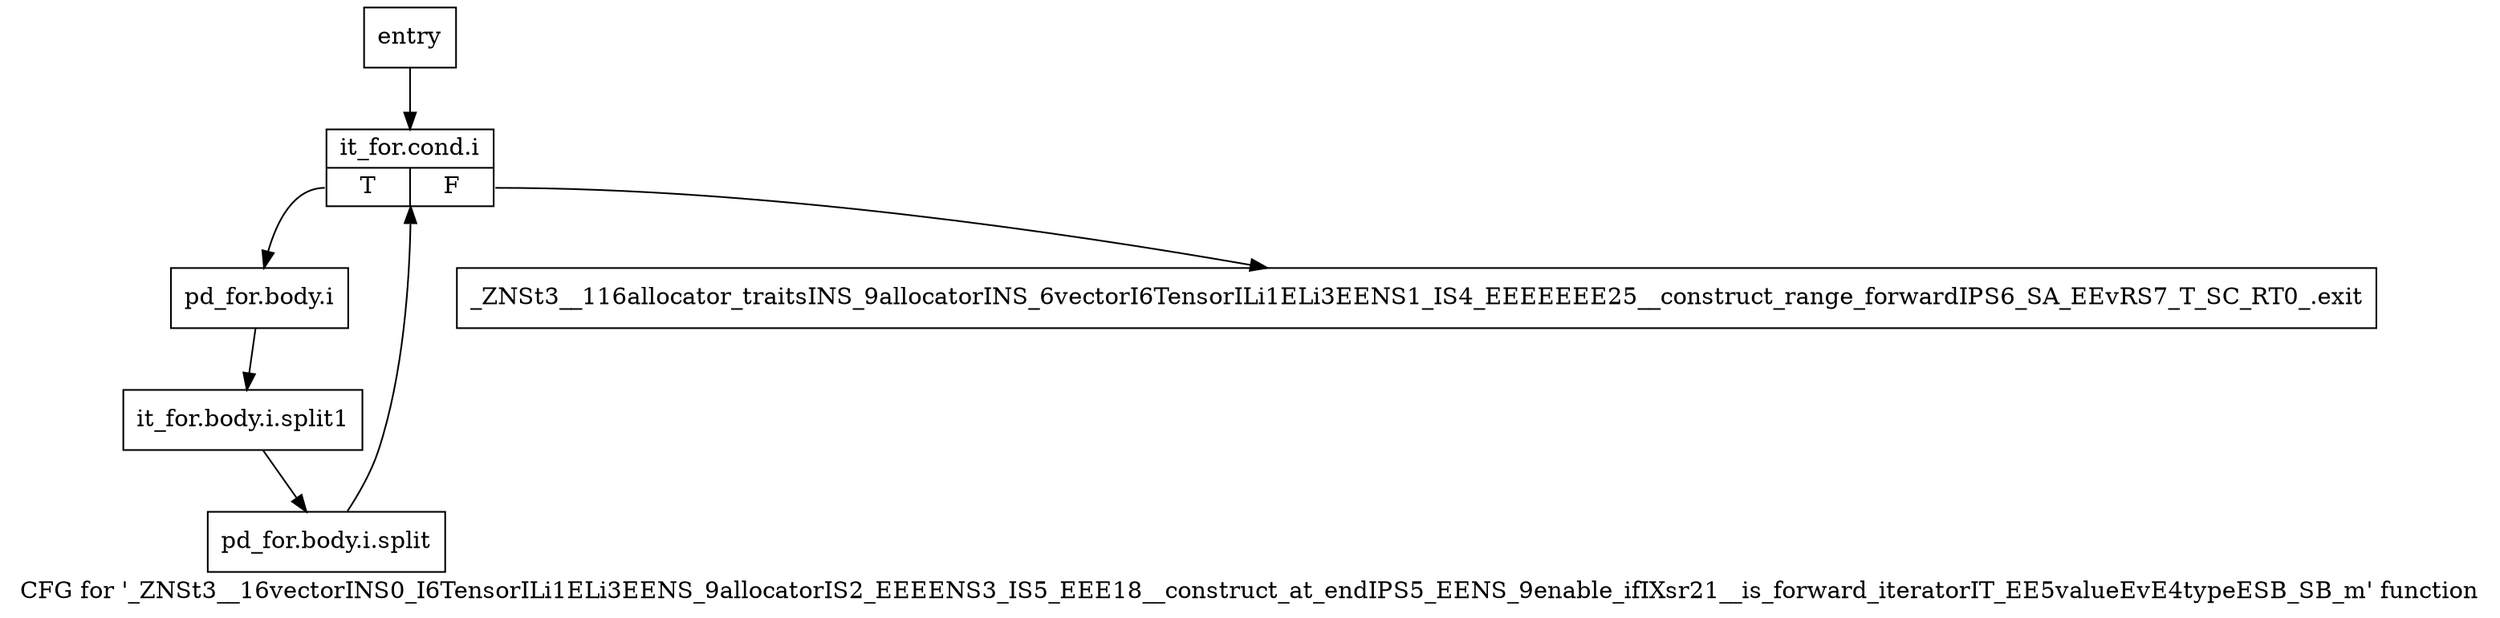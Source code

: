 digraph "CFG for '_ZNSt3__16vectorINS0_I6TensorILi1ELi3EENS_9allocatorIS2_EEEENS3_IS5_EEE18__construct_at_endIPS5_EENS_9enable_ifIXsr21__is_forward_iteratorIT_EE5valueEvE4typeESB_SB_m' function" {
	label="CFG for '_ZNSt3__16vectorINS0_I6TensorILi1ELi3EENS_9allocatorIS2_EEEENS3_IS5_EEE18__construct_at_endIPS5_EENS_9enable_ifIXsr21__is_forward_iteratorIT_EE5valueEvE4typeESB_SB_m' function";

	Node0x4d32750 [shape=record,label="{entry}"];
	Node0x4d32750 -> Node0x4d327a0;
	Node0x4d327a0 [shape=record,label="{it_for.cond.i|{<s0>T|<s1>F}}"];
	Node0x4d327a0:s0 -> Node0x4d327f0;
	Node0x4d327a0:s1 -> Node0x4d32840;
	Node0x4d327f0 [shape=record,label="{pd_for.body.i}"];
	Node0x4d327f0 -> Node0xa114740;
	Node0xa114740 [shape=record,label="{it_for.body.i.split1}"];
	Node0xa114740 -> Node0xa3220f0;
	Node0xa3220f0 [shape=record,label="{pd_for.body.i.split}"];
	Node0xa3220f0 -> Node0x4d327a0;
	Node0x4d32840 [shape=record,label="{_ZNSt3__116allocator_traitsINS_9allocatorINS_6vectorI6TensorILi1ELi3EENS1_IS4_EEEEEEE25__construct_range_forwardIPS6_SA_EEvRS7_T_SC_RT0_.exit}"];
}

